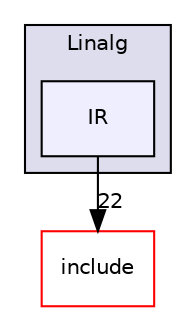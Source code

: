 digraph "lib/Dialect/Linalg/IR" {
  bgcolor=transparent;
  compound=true
  node [ fontsize="10", fontname="Helvetica"];
  edge [ labelfontsize="10", labelfontname="Helvetica"];
  subgraph clusterdir_8edb792440615361a0811a7329611599 {
    graph [ bgcolor="#ddddee", pencolor="black", label="Linalg" fontname="Helvetica", fontsize="10", URL="dir_8edb792440615361a0811a7329611599.html"]
  dir_3a23a4f6964fd1d6dffdd753e7d701b1 [shape=box, label="IR", style="filled", fillcolor="#eeeeff", pencolor="black", URL="dir_3a23a4f6964fd1d6dffdd753e7d701b1.html"];
  }
  dir_d44c64559bbebec7f509842c48db8b23 [shape=box label="include" color="red" URL="dir_d44c64559bbebec7f509842c48db8b23.html"];
  dir_3a23a4f6964fd1d6dffdd753e7d701b1->dir_d44c64559bbebec7f509842c48db8b23 [headlabel="22", labeldistance=1.5 headhref="dir_000088_000000.html"];
}

